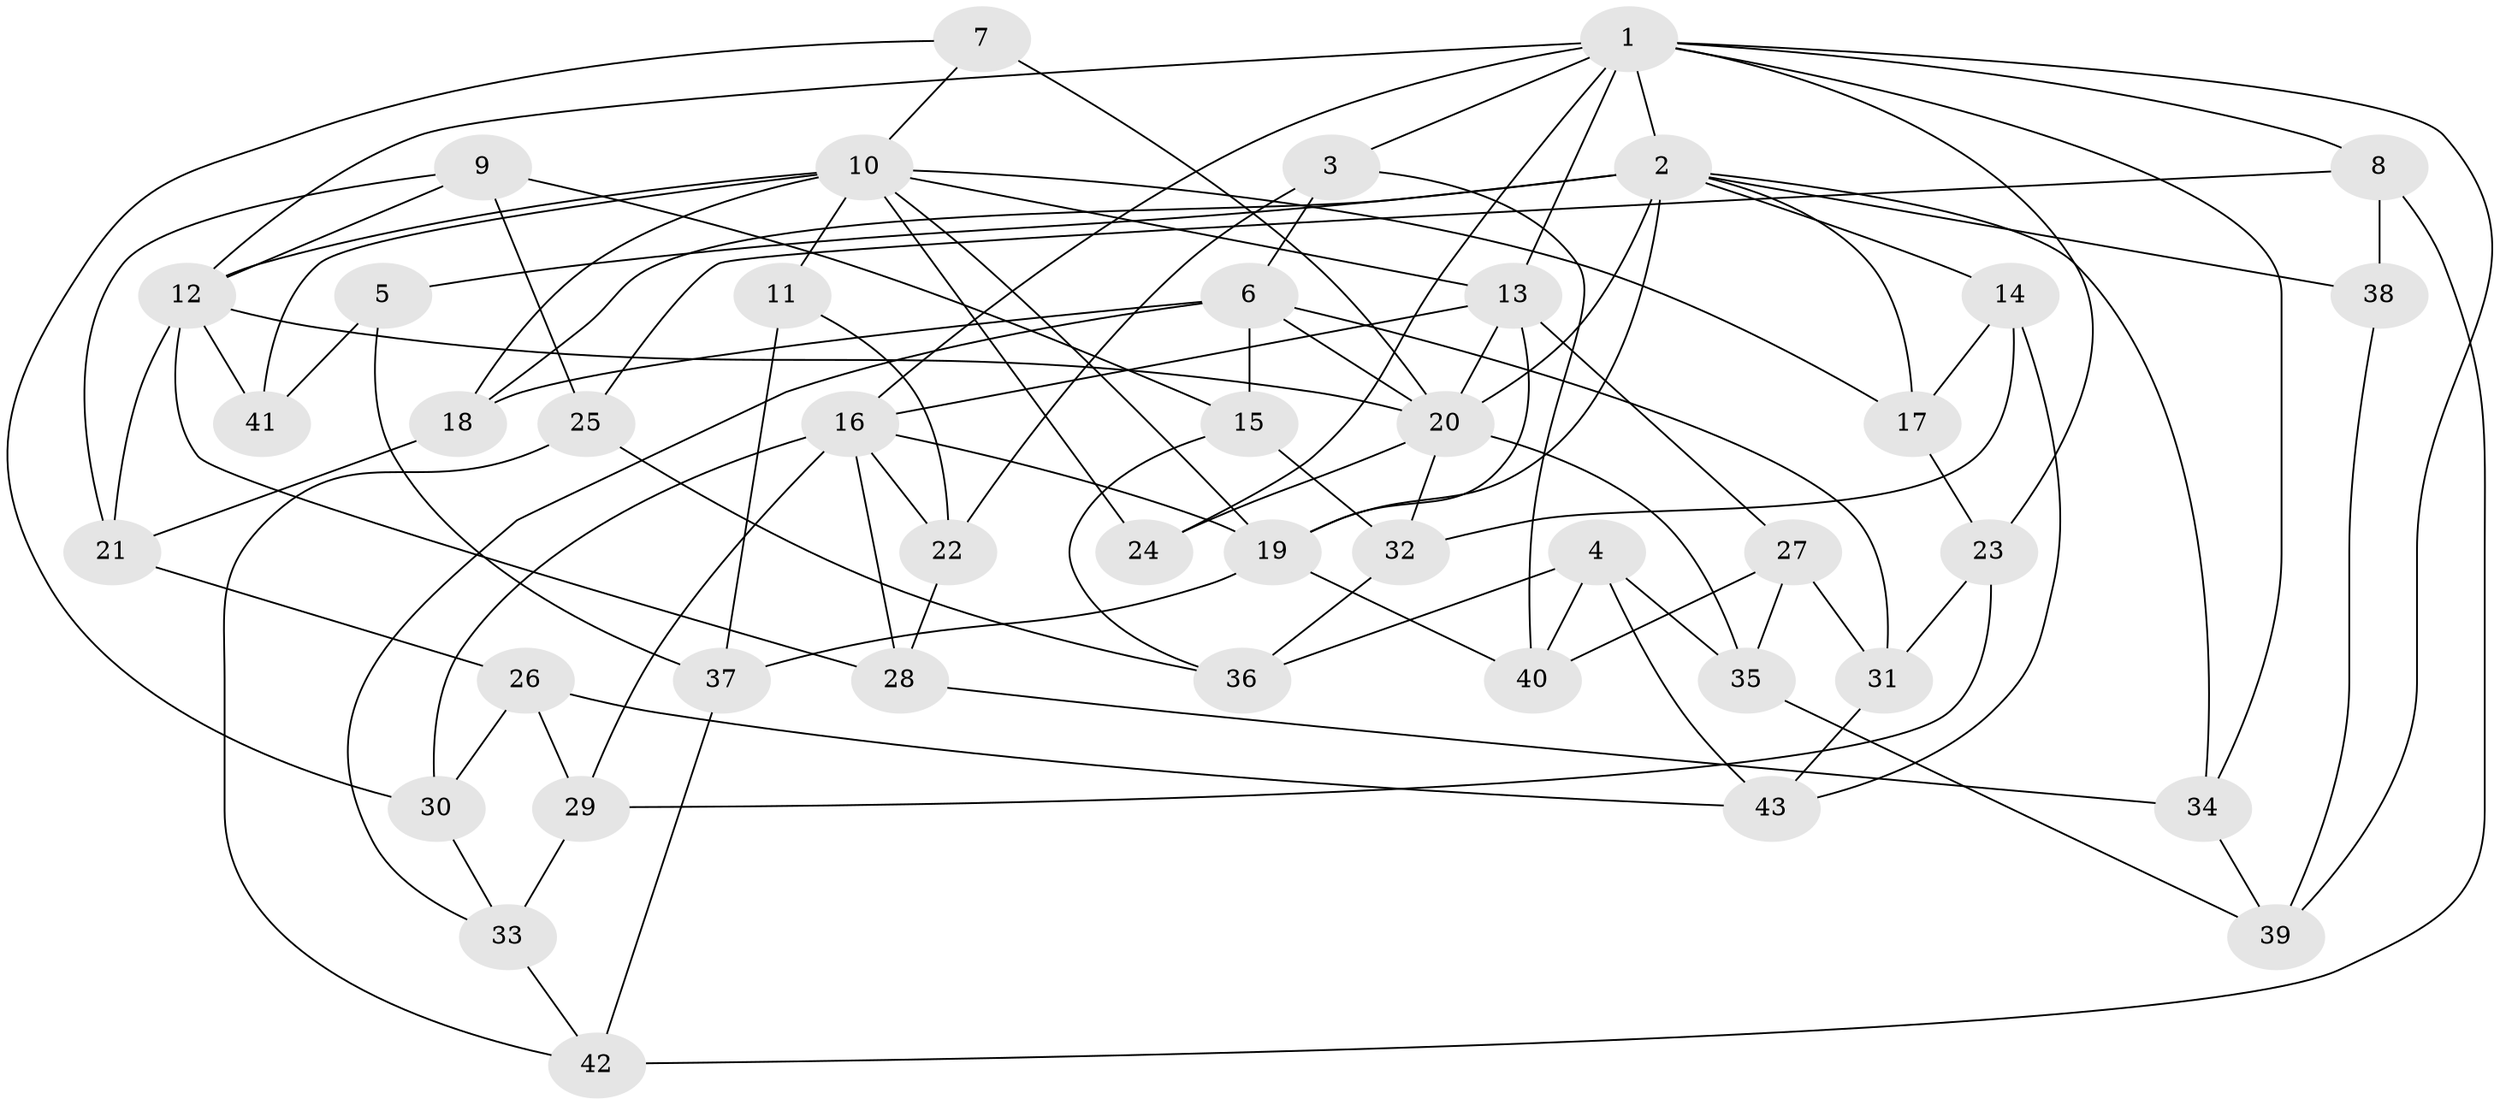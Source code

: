 // original degree distribution, {4: 1.0}
// Generated by graph-tools (version 1.1) at 2025/54/03/04/25 22:54:00]
// undirected, 43 vertices, 99 edges
graph export_dot {
  node [color=gray90,style=filled];
  1;
  2;
  3;
  4;
  5;
  6;
  7;
  8;
  9;
  10;
  11;
  12;
  13;
  14;
  15;
  16;
  17;
  18;
  19;
  20;
  21;
  22;
  23;
  24;
  25;
  26;
  27;
  28;
  29;
  30;
  31;
  32;
  33;
  34;
  35;
  36;
  37;
  38;
  39;
  40;
  41;
  42;
  43;
  1 -- 2 [weight=2.0];
  1 -- 3 [weight=1.0];
  1 -- 8 [weight=1.0];
  1 -- 12 [weight=2.0];
  1 -- 13 [weight=1.0];
  1 -- 16 [weight=1.0];
  1 -- 23 [weight=1.0];
  1 -- 24 [weight=1.0];
  1 -- 34 [weight=1.0];
  1 -- 39 [weight=1.0];
  2 -- 5 [weight=2.0];
  2 -- 14 [weight=1.0];
  2 -- 17 [weight=1.0];
  2 -- 18 [weight=1.0];
  2 -- 19 [weight=1.0];
  2 -- 20 [weight=1.0];
  2 -- 34 [weight=1.0];
  2 -- 38 [weight=2.0];
  3 -- 6 [weight=1.0];
  3 -- 22 [weight=1.0];
  3 -- 40 [weight=1.0];
  4 -- 35 [weight=1.0];
  4 -- 36 [weight=1.0];
  4 -- 40 [weight=1.0];
  4 -- 43 [weight=1.0];
  5 -- 37 [weight=1.0];
  5 -- 41 [weight=1.0];
  6 -- 15 [weight=1.0];
  6 -- 18 [weight=1.0];
  6 -- 20 [weight=1.0];
  6 -- 31 [weight=1.0];
  6 -- 33 [weight=1.0];
  7 -- 10 [weight=1.0];
  7 -- 20 [weight=2.0];
  7 -- 30 [weight=1.0];
  8 -- 25 [weight=1.0];
  8 -- 38 [weight=1.0];
  8 -- 42 [weight=1.0];
  9 -- 12 [weight=1.0];
  9 -- 15 [weight=1.0];
  9 -- 21 [weight=1.0];
  9 -- 25 [weight=1.0];
  10 -- 11 [weight=2.0];
  10 -- 12 [weight=1.0];
  10 -- 13 [weight=2.0];
  10 -- 17 [weight=1.0];
  10 -- 18 [weight=1.0];
  10 -- 19 [weight=1.0];
  10 -- 24 [weight=1.0];
  10 -- 41 [weight=2.0];
  11 -- 22 [weight=1.0];
  11 -- 37 [weight=1.0];
  12 -- 20 [weight=1.0];
  12 -- 21 [weight=1.0];
  12 -- 28 [weight=1.0];
  12 -- 41 [weight=1.0];
  13 -- 16 [weight=2.0];
  13 -- 19 [weight=1.0];
  13 -- 20 [weight=1.0];
  13 -- 27 [weight=1.0];
  14 -- 17 [weight=1.0];
  14 -- 32 [weight=1.0];
  14 -- 43 [weight=1.0];
  15 -- 32 [weight=1.0];
  15 -- 36 [weight=1.0];
  16 -- 19 [weight=1.0];
  16 -- 22 [weight=1.0];
  16 -- 28 [weight=1.0];
  16 -- 29 [weight=1.0];
  16 -- 30 [weight=1.0];
  17 -- 23 [weight=1.0];
  18 -- 21 [weight=1.0];
  19 -- 37 [weight=1.0];
  19 -- 40 [weight=1.0];
  20 -- 24 [weight=2.0];
  20 -- 32 [weight=1.0];
  20 -- 35 [weight=1.0];
  21 -- 26 [weight=1.0];
  22 -- 28 [weight=1.0];
  23 -- 29 [weight=1.0];
  23 -- 31 [weight=1.0];
  25 -- 36 [weight=1.0];
  25 -- 42 [weight=1.0];
  26 -- 29 [weight=1.0];
  26 -- 30 [weight=1.0];
  26 -- 43 [weight=1.0];
  27 -- 31 [weight=1.0];
  27 -- 35 [weight=1.0];
  27 -- 40 [weight=1.0];
  28 -- 34 [weight=1.0];
  29 -- 33 [weight=1.0];
  30 -- 33 [weight=1.0];
  31 -- 43 [weight=1.0];
  32 -- 36 [weight=1.0];
  33 -- 42 [weight=1.0];
  34 -- 39 [weight=1.0];
  35 -- 39 [weight=1.0];
  37 -- 42 [weight=1.0];
  38 -- 39 [weight=1.0];
}
